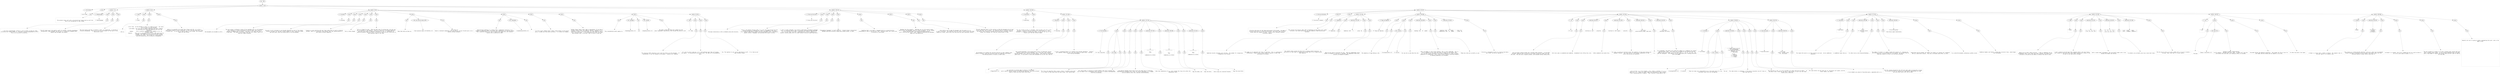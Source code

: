 digraph hierarchy {

node [fontname=Helvetica]
edge [style=dashed]

doc_0 [label="doc - 508"]


doc_0 -> { section_1}
{rank=same; section_1}

section_1 [label="section: 1-224"]


section_1 -> { header_2 prose_3 section_4 section_5 section_6 section_7 section_8 section_9}
{rank=same; header_2 prose_3 section_4 section_5 section_6 section_7 section_8 section_9}

header_2 [label="1 : Orb format"]

prose_3 [label="prose"]

section_4 [label="section: 7-21"]

section_5 [label="section: 22-43"]

section_6 [label="section: 44-92"]

section_7 [label="section: 106-142"]

section_8 [label="section: 143-150"]

section_9 [label="section: 225-457"]


header_2 -> leaf_10
leaf_10  [color=Gray,shape=rectangle,fontname=Inconsolata,label="* Orb format"]
prose_3 -> { raw_11}
{rank=same; raw_11}

raw_11 [label="raw"]


raw_11 -> leaf_12
leaf_12  [color=Gray,shape=rectangle,fontname=Inconsolata,label="

  The grimoire tools work with a structured text format which we call Orb.
This is an introduction to that format.

"]
section_4 -> { header_13 prose_14 prose_15 prose_16}
{rank=same; header_13 prose_14 prose_15 prose_16}

header_13 [label="2 : Metalanguage"]

prose_14 [label="prose"]

prose_15 [label="prose"]

prose_16 [label="prose"]


header_13 -> leaf_17
leaf_17  [color=Gray,shape=rectangle,fontname=Inconsolata,label="** Metalanguage"]
prose_14 -> { raw_18}
{rank=same; raw_18}

raw_18 [label="raw"]


raw_18 -> leaf_19
leaf_19  [color=Gray,shape=rectangle,fontname=Inconsolata,label="

  I call Orb a metalanguage, because it can by design include any other
structured text format within it.  Provided it may be represented in utf-8!
This is no stricture in practice. 
"]
prose_15 -> { raw_20}
{rank=same; raw_20}

raw_20 [label="raw"]


raw_20 -> leaf_21
leaf_21  [color=Gray,shape=rectangle,fontname=Inconsolata,label="
The Orb format aims to be equally useful for markup, literate programming,
configuration, data exchange, and the sort of interactive notebook which 
Jupyter and org-babel can produce.
"]
prose_16 -> { raw_22}
{rank=same; raw_22}

raw_22 [label="raw"]


raw_22 -> leaf_23
leaf_23  [color=Gray,shape=rectangle,fontname=Inconsolata,label="
The first parser and tool is Grimoire, which, as a bootstrap, is focused on
literate programming.  This will in turn be the format for the tools in the
bettertools suite. 

"]
section_5 -> { header_24 prose_25 prose_26 prose_27}
{rank=same; header_24 prose_25 prose_26 prose_27}

header_24 [label="2 : Goals"]

prose_25 [label="prose"]

prose_26 [label="prose"]

prose_27 [label="prose"]


header_24 -> leaf_28
leaf_28  [color=Gray,shape=rectangle,fontname=Inconsolata,label="** Goals"]
prose_25 -> { raw_29}
{rank=same; raw_29}

raw_29 [label="raw"]


raw_29 -> leaf_30
leaf_30  [color=Gray,shape=rectangle,fontname=Inconsolata,label="

  Orb is:
"]
prose_26 -> { raw_31}
{rank=same; raw_31}

raw_31 [label="raw"]


raw_31 -> leaf_32
leaf_32  [color=Gray,shape=rectangle,fontname=Inconsolata,label="
  - Error free:  An Orb document is never in a state of error.  Any valid
                 utf-8 string is an Orb document.
  - Line based:  Orb files may be rapidly separated into their elements
                 by splitting into lines and examining the first few
                 characters.
  - Humane:      Orb is carefully designed to be readable, as is, by
                 ordinary humans.
  - General:     There are no characters such as <>& in HTML which must be
                 escaped.  Orb codeblocks can enclose any other format,
                 including Orb format.  Orb strings are «brace balanced»
                 and can enclose any utf-8 string as a consequence. 
"]
prose_27 -> { raw_33}
{rank=same; raw_33}

raw_33 [label="raw"]


raw_33 -> leaf_34
leaf_34  [color=Gray,shape=rectangle,fontname=Inconsolata,label="
While it is possible to do some fancy things with Orb, it is also a
comfortable format to write a blog post, or put a few key-value pairs into
a config file.  If you were to send an email in Orb format, the recipient
might not even notice. 

"]
section_6 -> { header_35 prose_36 prose_37 prose_38 prose_39 prose_40 prose_41 prose_42 prose_43 prose_44 prose_45 prose_46 section_47}
{rank=same; header_35 prose_36 prose_37 prose_38 prose_39 prose_40 prose_41 prose_42 prose_43 prose_44 prose_45 prose_46 section_47}

header_35 [label="2 : Encoding"]

prose_36 [label="prose"]

prose_37 [label="prose"]

prose_38 [label="prose"]

prose_39 [label="prose"]

prose_40 [label="prose"]

prose_41 [label="prose"]

prose_42 [label="prose"]

prose_43 [label="prose"]

prose_44 [label="prose"]

prose_45 [label="prose"]

prose_46 [label="prose"]

section_47 [label="section: 93-105"]


header_35 -> leaf_48
leaf_48  [color=Gray,shape=rectangle,fontname=Inconsolata,label="** Encoding"]
prose_36 -> { raw_49}
{rank=same; raw_49}

raw_49 [label="raw"]


raw_49 -> leaf_50
leaf_50  [color=Gray,shape=rectangle,fontname=Inconsolata,label="

Orb documents are encoded in utf-8.  
"]
prose_37 -> { raw_51}
{rank=same; raw_51}

raw_51 [label="raw"]


raw_51 -> leaf_52
leaf_52  [color=Gray,shape=rectangle,fontname=Inconsolata,label="
The core syntax is defined in terms of the reachable keys on a US keyboard.
This tradition is firmly entrenched in the mid teens, and I have no
designs on budging that at present.  The miser in me likes that they're
a byte each.  The lawyer in me insists that this isn't ASCII, which is a
seven-bit legacy encoding.
"]
prose_38 -> { raw_53}
{rank=same; raw_53}

raw_53 [label="raw"]


raw_53 -> leaf_54
leaf_54  [color=Gray,shape=rectangle,fontname=Inconsolata,label="
We aren't at all reluctant to use Unicode characters as part of the format. 
Grimoire «strings» are the most visible example of this, along with drawer
and fold icons, which are actual parts of an Orb document. 
"]
prose_39 -> { raw_55}
{rank=same; raw_55}

raw_55 [label="raw"]


raw_55 -> leaf_56
leaf_56  [color=Gray,shape=rectangle,fontname=Inconsolata,label="
Grimoire is case sensitive and uses lower-snake-case for built-in English
phrases. There is a convention (see classes) that uses capitalization of
user words to affect semantics.  
"]
prose_40 -> { raw_57}
{rank=same; raw_57}

raw_57 [label="raw"]


raw_57 -> leaf_58
leaf_58  [color=Gray,shape=rectangle,fontname=Inconsolata,label="
[tk] is there though
"]
prose_41 -> { raw_59}
{rank=same; raw_59}

raw_59 [label="raw"]


raw_59 -> leaf_60
leaf_60  [color=Gray,shape=rectangle,fontname=Inconsolata,label="
Orb is a format for text.  There are many ways of writing text, but only one
way of encoding it that matters.  There is a long tail of Unicode complexity,
and there are traces of Committee spattered all over it; nonetheless we 
should be grateful that utf-8 won, in a world in which we still drive cars on
both possible sides of the road. 
"]
prose_42 -> { raw_61 link_62 raw_63}
{rank=same; raw_61 link_62 raw_63}

raw_61 [label="raw"]

link_62 [label="link: own opinions about utf-8"]

raw_63 [label="raw"]


raw_61 -> leaf_64
leaf_64  [color=Gray,shape=rectangle,fontname=Inconsolata,label="
Note that while we have our "]
link_62 -> leaf_65
leaf_65  [color=Gray,shape=rectangle,fontname=Inconsolata,label="[[own opinions about utf-8][httk://]]"]
raw_63 -> leaf_66
leaf_66  [color=Gray,shape=rectangle,fontname=Inconsolata,label=" our vision of
heaven is backward-compatible with the inferior version foisted upon us by a 
jealous software monopoly.
"]
prose_43 -> { raw_67 link_68 raw_69}
{rank=same; raw_67 link_68 raw_69}

raw_67 [label="raw"]

link_68 [label="link: indentation"]

raw_69 [label="raw"]


raw_67 -> leaf_70
leaf_70  [color=Gray,shape=rectangle,fontname=Inconsolata,label="
Bidirectional handling in a context that's indentation sensitive is an 
example of something subtle. Orb format uses indentation in a few key places,
and a compliant parser will need to detect and respect RTL [tk?] markers.
Exactly how is spelled out under "]
link_68 -> leaf_71
leaf_71  [color=Gray,shape=rectangle,fontname=Inconsolata,label="[[indentation][httk://]]"]
raw_69 -> leaf_72
leaf_72  [color=Gray,shape=rectangle,fontname=Inconsolata,label="
"]
prose_44 -> { raw_73}
{rank=same; raw_73}

raw_73 [label="raw"]


raw_73 -> leaf_74
leaf_74  [color=Gray,shape=rectangle,fontname=Inconsolata,label="
I'd love to get a Hebrew and/or Arabic fluent hacker on the project
early, to make sure this works correctly.  I'll settle for Aramaic.
"]
prose_45 -> { raw_75}
{rank=same; raw_75}

raw_75 [label="raw"]


raw_75 -> leaf_76
leaf_76  [color=Gray,shape=rectangle,fontname=Inconsolata,label="
Another thing I want to get right is equivalence. If you have a
variable called \"Glück\" the compiler shouldn't complain if it's
rendered in either of the valid ways. For some sequences that's
\"any of the valid ways\". If we normalized your prose, you might
have problems later, so we don't want to solve it that way.
"]
prose_46 -> { raw_77 link_78 raw_79 link_80 raw_81}
{rank=same; raw_77 link_78 raw_79 link_80 raw_81}

raw_77 [label="raw"]

link_78 [label="link: hashtags"]

raw_79 [label="raw"]

link_80 [label="link: handles"]

raw_81 [label="raw"]


raw_77 -> leaf_82
leaf_82  [color=Gray,shape=rectangle,fontname=Inconsolata,label="
This consideration mostly applys to "]
link_78 -> leaf_83
leaf_83  [color=Gray,shape=rectangle,fontname=Inconsolata,label="[[hashtags][httk://]]"]
raw_79 -> leaf_84
leaf_84  [color=Gray,shape=rectangle,fontname=Inconsolata,label=" and "]
link_80 -> leaf_85
leaf_85  [color=Gray,shape=rectangle,fontname=Inconsolata,label="[[handles][httk://]]"]
raw_81 -> leaf_86
leaf_86  [color=Gray,shape=rectangle,fontname=Inconsolata,label=".  The idea is that Orb files will respect all the 
wacky typographic equivalences that Unicode has gifted us with.

"]
section_47 -> { header_87 prose_88 prose_89 prose_90}
{rank=same; header_87 prose_88 prose_89 prose_90}

header_87 [label="4 : Tabs"]

prose_88 [label="prose"]

prose_89 [label="prose"]

prose_90 [label="prose"]


header_87 -> leaf_91
leaf_91  [color=Gray,shape=rectangle,fontname=Inconsolata,label="**** Tabs"]
prose_88 -> { raw_92}
{rank=same; raw_92}

raw_92 [label="raw"]


raw_92 -> leaf_93
leaf_93  [color=Gray,shape=rectangle,fontname=Inconsolata,label="

The vexacious ASCII character 8 will never be found in an Orb document.  If
encountered, it will be reduced to two spaces.  Grimoire will complain.
"]
prose_89 -> { raw_94}
{rank=same; raw_94}

raw_94 [label="raw"]


raw_94 -> leaf_95
leaf_95  [color=Gray,shape=rectangle,fontname=Inconsolata,label="
It's not an /error/ mind you, it's a well-defined input that will become 
two spaces.  If encountered by one of my tools, the tabs will be permanently
gone. 
"]
prose_90 -> { raw_96}
{rank=same; raw_96}

raw_96 [label="raw"]


raw_96 -> leaf_97
leaf_97  [color=Gray,shape=rectangle,fontname=Inconsolata,label="
Yes. This applies to your source code blocks as well.  It is time we put 
away childish things.  

"]
section_7 -> { header_98 prose_99 prose_100 prose_101 prose_102 prose_103 prose_104 prose_105 prose_106}
{rank=same; header_98 prose_99 prose_100 prose_101 prose_102 prose_103 prose_104 prose_105 prose_106}

header_98 [label="2 : Prose and Structure"]

prose_99 [label="prose"]

prose_100 [label="prose"]

prose_101 [label="prose"]

prose_102 [label="prose"]

prose_103 [label="prose"]

prose_104 [label="prose"]

prose_105 [label="prose"]

prose_106 [label="prose"]


header_98 -> leaf_107
leaf_107  [color=Gray,shape=rectangle,fontname=Inconsolata,label="** Prose and Structure"]
prose_99 -> { raw_108}
{rank=same; raw_108}

raw_108 [label="raw"]


raw_108 -> leaf_109
leaf_109  [color=Gray,shape=rectangle,fontname=Inconsolata,label="

The major distinction in Orb is between prose and structure.
"]
prose_100 -> { raw_110}
{rank=same; raw_110}

raw_110 [label="raw"]


raw_110 -> leaf_111
leaf_111  [color=Gray,shape=rectangle,fontname=Inconsolata,label="
Prose is the default parsing state. It is far from unstructured from the
runtime perspective. Although this needn't be embedded in the parse
tree, Grimoire understands concepts such as paragraphs, words, punctuation,
capital letters, languages, and anything else proper to prose.
"]
prose_101 -> { raw_112}
{rank=same; raw_112}

raw_112 [label="raw"]


raw_112 -> leaf_113
leaf_113  [color=Gray,shape=rectangle,fontname=Inconsolata,label="
I refer to human languages, but Grimoire understands programming languages
also. In principle, all of them, it shouldn't be harder to add them than
it is to call them from shell, though getting a runtime rigged up to
another runtime always calls for some finesse to derive a good experience.
"]
prose_102 -> { raw_114}
{rank=same; raw_114}

raw_114 [label="raw"]


raw_114 -> leaf_115
leaf_115  [color=Gray,shape=rectangle,fontname=Inconsolata,label="
\"Programming languages\" is overly specific.  Grimoire draws a distinction
between prose and structure. Blocks may contain either, or both.
"]
prose_103 -> { raw_116}
{rank=same; raw_116}

raw_116 [label="raw"]


raw_116 -> leaf_117
leaf_117  [color=Gray,shape=rectangle,fontname=Inconsolata,label="
Something that's nice about a language build on a prose/structure
relationship is that it can be error free.  Anything *grym* can't build into
a structure is just prose.
"]
prose_104 -> { raw_118}
{rank=same; raw_118}

raw_118 [label="raw"]


raw_118 -> leaf_119
leaf_119  [color=Gray,shape=rectangle,fontname=Inconsolata,label="
Markdown has this property.  Sometimes you run into parsers which
build errors into Markdown, which is itself erroneous.  If you [[RTFM]
[http://daringfireball.net/projects/markdown/syntax]],
you'll find the word \"error\" once.  Helpfully explaining how Markdown
keeps you from making one.
"]
prose_105 -> { raw_120}
{rank=same; raw_120}

raw_120 [label="raw"]


raw_120 -> leaf_121
leaf_121  [color=Gray,shape=rectangle,fontname=Inconsolata,label="
We do what we can to make the document look the same as it is
in fact structured.  The intention with Orb files is that we work with them
aided by a linter, which lets us be lazy and still get consistent results.
"]
prose_106 -> { raw_122}
{rank=same; raw_122}

raw_122 [label="raw"]


raw_122 -> leaf_123
leaf_123  [color=Gray,shape=rectangle,fontname=Inconsolata,label="
The most important point in this section is that Orb documents do not have
errors and never fail to parse.  You should be able to literally plug any 
Orb parser into a source of entropy and end up with a document, since a
proper utf-8 decoder will drop any invalid bytes it sees. 

"]
section_8 -> { header_124 prose_125 section_126}
{rank=same; header_124 prose_125 section_126}

header_124 [label="2 : Ownership"]

prose_125 [label="prose"]

section_126 [label="section: 151-166"]


header_124 -> leaf_127
leaf_127  [color=Gray,shape=rectangle,fontname=Inconsolata,label="** Ownership"]
prose_125 -> { raw_128}
{rank=same; raw_128}

raw_128 [label="raw"]


raw_128 -> leaf_129
leaf_129  [color=Gray,shape=rectangle,fontname=Inconsolata,label="

  The root concept of Orb is a document, which divides into one or more 
sections.  A section owns all structure or prose within it.  This 
paragraph is owned by «** Ownership» above, as are all the rest of the
blocks until the next section header. 

"]
section_126 -> { header_130 prose_131 prose_132 prose_133 section_134}
{rank=same; header_130 prose_131 prose_132 prose_133 section_134}

header_130 [label="3 : Blocking"]

prose_131 [label="prose"]

prose_132 [label="prose"]

prose_133 [label="prose"]

section_134 [label="section: 167-224"]


header_130 -> leaf_135
leaf_135  [color=Gray,shape=rectangle,fontname=Inconsolata,label="*** Blocking"]
prose_131 -> { raw_136}
{rank=same; raw_136}

raw_136 [label="raw"]


raw_136 -> leaf_137
leaf_137  [color=Gray,shape=rectangle,fontname=Inconsolata,label="

  Orb documents are chunked into sections entirely by their heading lines.
Within a section, prose and structure alike are organized into blocks.  
The defining marker of blocks is blank lines.
"]
prose_132 -> { raw_138}
{rank=same; raw_138}

raw_138 [label="raw"]


raw_138 -> leaf_139
leaf_139  [color=Gray,shape=rectangle,fontname=Inconsolata,label="
This second paragraph is the second block of the «*** Blocking» section.
Taking a look at the source document, you'll see that I put (single)
newlines between lines, with an 78 column margin.  That should be considered
good style.  If you prefer to have each paragraph be its own line, have at.
"]
prose_133 -> { raw_140}
{rank=same; raw_140}

raw_140 [label="raw"]


raw_140 -> leaf_141
leaf_141  [color=Gray,shape=rectangle,fontname=Inconsolata,label="
A line is considered blank if it contains only Unicode spacemarks.  Grimoire
will smoothly remove any such cruft and replace it with «\\n\\n».  We also
trim trailing whitespace. 

"]
section_134 -> { header_142 prose_143 prose_144 prose_145 prose_146 prose_147 codeblock_148 prose_149 codeblock_150 prose_151 prose_152 codeblock_153 prose_154}
{rank=same; header_142 prose_143 prose_144 prose_145 prose_146 prose_147 codeblock_148 prose_149 codeblock_150 prose_151 prose_152 codeblock_153 prose_154}

header_142 [label="4 : The Cling Rule"]

prose_143 [label="prose"]

prose_144 [label="prose"]

prose_145 [label="prose"]

prose_146 [label="prose"]

prose_147 [label="prose"]

codeblock_148 [label="code block 187-194"]

prose_149 [label="prose"]

codeblock_150 [label="code block 199-206"]

prose_151 [label="prose"]

prose_152 [label="prose"]

codeblock_153 [label="code block 213-219"]

prose_154 [label="prose"]


header_142 -> leaf_155
leaf_155  [color=Gray,shape=rectangle,fontname=Inconsolata,label="**** The Cling Rule"]
prose_143 -> { raw_156 link_157 raw_158}
{rank=same; raw_156 link_157 raw_158}

raw_156 [label="raw"]

link_157 [label="link: Tags"]

raw_158 [label="raw"]


raw_156 -> leaf_159
leaf_159  [color=Gray,shape=rectangle,fontname=Inconsolata,label="

  "]
link_157 -> leaf_160
leaf_160  [color=Gray,shape=rectangle,fontname=Inconsolata,label="[[Tags][httk://]]"]
raw_158 -> leaf_161
leaf_161  [color=Gray,shape=rectangle,fontname=Inconsolata,label=" are used both to provide names to blocks in Orb format
and to specify various actions in knitting and weaving.  They may be placed
above or below the block which they affect.
"]
prose_144 -> { raw_162}
{rank=same; raw_162}

raw_162 [label="raw"]


raw_162 -> leaf_163
leaf_163  [color=Gray,shape=rectangle,fontname=Inconsolata,label="
The cling rule specifies that a group 'clings' to another group when
it is closer to that group than the other group. Ties resolve down.
"]
prose_145 -> { raw_164}
{rank=same; raw_164}

raw_164 [label="raw"]


raw_164 -> leaf_165
leaf_165  [color=Gray,shape=rectangle,fontname=Inconsolata,label="
This should make it intuitive to group elements that aren't grouping the
way you expect: put in whitespace until the block is visually distinguished
from the surroundings.
"]
prose_146 -> { raw_166}
{rank=same; raw_166}

raw_166 [label="raw"]


raw_166 -> leaf_167
leaf_167  [color=Gray,shape=rectangle,fontname=Inconsolata,label="
Cling applies between blocks which are at the same level of ownership.
Ownership has precedence over cling: all blocks underneath e.g. a header
line are owned by that line, newlines notwithstanding.
"]
prose_147 -> { raw_168}
{rank=same; raw_168}

raw_168 [label="raw"]


raw_168 -> leaf_169
leaf_169  [color=Gray,shape=rectangle,fontname=Inconsolata,label="
Note that indentation of e.g. lists invokes the cling rule within the
indentation level.
"]
codeblock_148 -> leaf_170
leaf_170  [color=Gray,shape=rectangle,fontname=Inconsolata,label="| x | y | z |

#tag


someprose on a block"]
prose_149 -> { raw_171}
{rank=same; raw_171}

raw_171 [label="raw"]


raw_171 -> leaf_172
leaf_172  [color=Gray,shape=rectangle,fontname=Inconsolata,label="
Tags the table, but
"]
codeblock_150 -> leaf_173
leaf_173  [color=Gray,shape=rectangle,fontname=Inconsolata,label="| x | y | z |


#tag

someprose on a block"]
prose_151 -> { raw_174}
{rank=same; raw_174}

raw_174 [label="raw"]


raw_174 -> leaf_175
leaf_175  [color=Gray,shape=rectangle,fontname=Inconsolata,label="
Tags the block.
"]
prose_152 -> { raw_176}
{rank=same; raw_176}

raw_176 [label="raw"]


raw_176 -> leaf_177
leaf_177  [color=Gray,shape=rectangle,fontname=Inconsolata,label="
Even clings are resolved forwards:
"]
codeblock_153 -> leaf_178
leaf_178  [color=Gray,shape=rectangle,fontname=Inconsolata,label="| x | y | z |

#tag

someprose on a block"]
prose_154 -> { raw_179}
{rank=same; raw_179}

raw_179 [label="raw"]


raw_179 -> leaf_180
leaf_180  [color=Gray,shape=rectangle,fontname=Inconsolata,label="
Tags the prose block.

"]
section_9 -> { header_181 prose_182 prose_183 section_184 section_185 section_186 section_187 section_188 section_189 section_190}
{rank=same; header_181 prose_182 prose_183 section_184 section_185 section_186 section_187 section_188 section_189 section_190}

header_181 [label="2 : Structural elements"]

prose_182 [label="prose"]

prose_183 [label="prose"]

section_184 [label="section: 237-255"]

section_185 [label="section: 256-286"]

section_186 [label="section: 287-361"]

section_187 [label="section: 377-410"]

section_188 [label="section: 411-445"]

section_189 [label="section: 446-457"]

section_190 [label="section: 458-508"]


header_181 -> leaf_191
leaf_191  [color=Gray,shape=rectangle,fontname=Inconsolata,label="** Structural elements"]
prose_182 -> { raw_192}
{rank=same; raw_192}

raw_192 [label="raw"]


raw_192 -> leaf_193
leaf_193  [color=Gray,shape=rectangle,fontname=Inconsolata,label="

  Structure and prose are the figure and ground of Orb format.  We speak of
structure and prose on a block-by-block basis, and within some structure
blocks there are regions of prose.  Prose in turn routinely contains
structural regions.
"]
prose_183 -> { raw_194}
{rank=same; raw_194}

raw_194 [label="raw"]


raw_194 -> leaf_195
leaf_195  [color=Gray,shape=rectangle,fontname=Inconsolata,label="
This section will discuss under what circumstances an Orb parser will create
structure, with some discursions into the semantics these distinctions
represent. 

"]
section_184 -> { header_196 prose_197 codeblock_198 prose_199 prose_200}
{rank=same; header_196 prose_197 codeblock_198 prose_199 prose_200}

header_196 [label="3 : Headlines"]

prose_197 [label="prose"]

codeblock_198 [label="code block 242-244"]

prose_199 [label="prose"]

prose_200 [label="prose"]


header_196 -> leaf_201
leaf_201  [color=Gray,shape=rectangle,fontname=Inconsolata,label="*** Headlines"]
prose_197 -> { raw_202}
{rank=same; raw_202}

raw_202 [label="raw"]


raw_202 -> leaf_203
leaf_203  [color=Gray,shape=rectangle,fontname=Inconsolata,label="

  Headlines divide a document into sections.  The grammar for recognizing
a headline is as follows:
"]
codeblock_198 -> leaf_204
leaf_204  [color=Gray,shape=rectangle,fontname=Inconsolata,label="    headline = WS?  '*'+  ' '  prose  NL"]
prose_199 -> { raw_205}
{rank=same; raw_205}

raw_205 [label="raw"]


raw_205 -> leaf_206
leaf_206  [color=Gray,shape=rectangle,fontname=Inconsolata,label="
The number of =*= determine the level of ownership.  This is a declarative
relationship, though I lack a clean syntax to express it other than
functionally at present. 
"]
prose_200 -> { raw_207}
{rank=same; raw_207}

raw_207 [label="raw"]


raw_207 -> leaf_208
leaf_208  [color=Gray,shape=rectangle,fontname=Inconsolata,label="
The content within =prose= has the luxury of being context-sensitive.  In
particular we treat tags on a headline as though they're on a tagline below
they headline. 


"]
section_185 -> { header_209 prose_210 prose_211 prose_212 codeblock_213 prose_214 prose_215 codeblock_216 prose_217}
{rank=same; header_209 prose_210 prose_211 prose_212 codeblock_213 prose_214 prose_215 codeblock_216 prose_217}

header_209 [label="3 : Tags and Taglines"]

prose_210 [label="prose"]

prose_211 [label="prose"]

prose_212 [label="prose"]

codeblock_213 [label="code block 266-268"]

prose_214 [label="prose"]

prose_215 [label="prose"]

codeblock_216 [label="code block 278-281"]

prose_217 [label="prose"]


header_209 -> leaf_218
leaf_218  [color=Gray,shape=rectangle,fontname=Inconsolata,label="*** Tags and Taglines"]
prose_210 -> { raw_219}
{rank=same; raw_219}

raw_219 [label="raw"]


raw_219 -> leaf_220
leaf_220  [color=Gray,shape=rectangle,fontname=Inconsolata,label="

  Tags are the control structures for Orb.  There are =#hashtags= which
loosely correspond to functions or messages, and =@handles= which more
directly correspond to symbols.  
"]
prose_211 -> { raw_221 link_222 raw_223}
{rank=same; raw_221 link_222 raw_223}

raw_221 [label="raw"]

link_222 [label="link: runtime"]

raw_223 [label="raw"]


raw_221 -> leaf_224
leaf_224  [color=Gray,shape=rectangle,fontname=Inconsolata,label="
The semantics of tags belong in the "]
link_222 -> leaf_225
leaf_225  [color=Gray,shape=rectangle,fontname=Inconsolata,label="[[runtime][httk://]]"]
raw_223 -> leaf_226
leaf_226  [color=Gray,shape=rectangle,fontname=Inconsolata,label="]] section.
"]
prose_212 -> { raw_227}
{rank=same; raw_227}

raw_227 [label="raw"]


raw_227 -> leaf_228
leaf_228  [color=Gray,shape=rectangle,fontname=Inconsolata,label="
For now let us note that the rule
"]
codeblock_213 -> leaf_229
leaf_229  [color=Gray,shape=rectangle,fontname=Inconsolata,label="  hashtag = WS+  '#'  symbol"]
prose_214 -> { raw_230}
{rank=same; raw_230}

raw_230 [label="raw"]


raw_230 -> leaf_231
leaf_231  [color=Gray,shape=rectangle,fontname=Inconsolata,label="
  
*may* not appear in (all) prose contexts, this is still undecided.  This is 
true of handles as well given the state of =grym= at the present time, 
but I am more firmly convinced of the value of @handle as a short in-place
expansion of a handleline. I don't think trying to parse a mid-block #export
as meaning something is as valuable. 
"]
prose_215 -> { raw_232}
{rank=same; raw_232}

raw_232 [label="raw"]


raw_232 -> leaf_233
leaf_233  [color=Gray,shape=rectangle,fontname=Inconsolata,label="
These two rules are currently in use:
"]
codeblock_216 -> leaf_234
leaf_234  [color=Gray,shape=rectangle,fontname=Inconsolata,label="  hashline = WS?  '#'  symbol  ' '  prose  NL
  handleline = WS?  '@'  symbol  ' '  prose  NL"]
prose_217 -> { raw_235}
{rank=same; raw_235}

raw_235 [label="raw"]


raw_235 -> leaf_236
leaf_236  [color=Gray,shape=rectangle,fontname=Inconsolata,label="
Structure is designed to work on a line-by-line basis,
any =line= rule has an implied =^=. 

"]
section_186 -> { header_237 prose_238 prose_239 codeblock_240 prose_241 codeblock_242 prose_243 codeblock_244 prose_245 codeblock_246 prose_247 section_248 section_249}
{rank=same; header_237 prose_238 prose_239 codeblock_240 prose_241 codeblock_242 prose_243 codeblock_244 prose_245 codeblock_246 prose_247 section_248 section_249}

header_237 [label="3 : List "]

prose_238 [label="prose"]

prose_239 [label="prose"]

codeblock_240 [label="code block 295-297"]

prose_241 [label="prose"]

codeblock_242 [label="code block 301-303"]

prose_243 [label="prose"]

codeblock_244 [label="code block 309-312"]

prose_245 [label="prose"]

codeblock_246 [label="code block 316-319"]

prose_247 [label="prose"]

section_248 [label="section: 328-361"]

section_249 [label="section: 362-376"]


header_237 -> leaf_250
leaf_250  [color=Gray,shape=rectangle,fontname=Inconsolata,label="*** List "]
prose_238 -> { raw_251}
{rank=same; raw_251}

raw_251 [label="raw"]


raw_251 -> leaf_252
leaf_252  [color=Gray,shape=rectangle,fontname=Inconsolata,label="

  Lists are both a markup format and a flexible data container.  In the emacs
org-mode, headline-type structures do the heavy lifting for TODO lists and
the like.  This was org's original purpose, with document markup coming later.
"]
prose_239 -> { raw_253}
{rank=same; raw_253}

raw_253 [label="raw"]


raw_253 -> leaf_254
leaf_254  [color=Gray,shape=rectangle,fontname=Inconsolata,label="
Orb lists come in unnumbered and numbered.  Unnumbered lists follow this rule:
"]
codeblock_240 -> leaf_255
leaf_255  [color=Gray,shape=rectangle,fontname=Inconsolata,label="  listline-un = WS? '- ' prose NL"]
prose_241 -> { raw_256}
{rank=same; raw_256}

raw_256 [label="raw"]


raw_256 -> leaf_257
leaf_257  [color=Gray,shape=rectangle,fontname=Inconsolata,label="
While numbered lists match this:
"]
codeblock_242 -> leaf_258
leaf_258  [color=Gray,shape=rectangle,fontname=Inconsolata,label="  listline-li = WS? digits '. ' prose NL"]
prose_243 -> { raw_259}
{rank=same; raw_259}

raw_259 [label="raw"]


raw_259 -> leaf_260
leaf_260  [color=Gray,shape=rectangle,fontname=Inconsolata,label="
For lists, as with any structure group, the semantics of the prose section are
somewhat flexible.  The cling rule for lists parses indentation so that
multi-line entries are possible:
"]
codeblock_244 -> leaf_261
leaf_261  [color=Gray,shape=rectangle,fontname=Inconsolata,label="  - list entry 
   prose directly under, bad style"]
prose_245 -> { raw_262}
{rank=same; raw_262}

raw_262 [label="raw"]


raw_262 -> leaf_263
leaf_263  [color=Gray,shape=rectangle,fontname=Inconsolata,label="
vs.
"]
codeblock_246 -> leaf_264
leaf_264  [color=Gray,shape=rectangle,fontname=Inconsolata,label="  - list entry 
    continues list entry"]
prose_247 -> { raw_265}
{rank=same; raw_265}

raw_265 [label="raw"]


raw_265 -> leaf_266
leaf_266  [color=Gray,shape=rectangle,fontname=Inconsolata,label="
As in Markdown, the parser will accept any numbers as a numbered list without
checking their order.  The linter will increment by one starting from the
number of the first index, so if you start with \"1. \" or \"0. \" or \"10. \" you
get the subsequent.  This behavior can be suppressed with a hashtag directive
yet to be added.  

"]
section_248 -> { header_267 prose_268 codeblock_269 prose_270 prose_271 prose_272 prose_273}
{rank=same; header_267 prose_268 codeblock_269 prose_270 prose_271 prose_272 prose_273}

header_267 [label="4 : List Boxes"]

prose_268 [label="prose"]

codeblock_269 [label="code block 335-346"]

prose_270 [label="prose"]

prose_271 [label="prose"]

prose_272 [label="prose"]

prose_273 [label="prose"]


header_267 -> leaf_274
leaf_274  [color=Gray,shape=rectangle,fontname=Inconsolata,label="** List Boxes

 "]
prose_268 -> { raw_275 link_276 raw_277}
{rank=same; raw_275 link_276 raw_277}

raw_275 [label="raw"]

link_276 [label="link: runtime"]

raw_277 [label="raw"]


raw_275 -> leaf_278
leaf_278  [color=Gray,shape=rectangle,fontname=Inconsolata,label="

  Lists can have, as a first element, a box, either a checkbox =[ ]= or a 
radio box =( )=.  These are either empty with whitespace or have contents
from a limited pallete of symbols.  Their function is described in the "]
link_276 -> leaf_279
leaf_279  [color=Gray,shape=rectangle,fontname=Inconsolata,label="[[runtime][httk://]]"]
raw_277 -> leaf_280
leaf_280  [color=Gray,shape=rectangle,fontname=Inconsolata,label="]] section. 
"]
codeblock_269 -> leaf_281
leaf_281  [color=Gray,shape=rectangle,fontname=Inconsolata,label="  - [ ] #todo finish orb.orb
    - [X] Metalanguage
    - [X] Prose and Structure
    - [REVISE] Link
    - [ ] Code Block

  - Fruits
    - ( ) Bananas
    - (*) Coconuts
    - ( ) Grapes"]
prose_270 -> { raw_282}
{rank=same; raw_282}

raw_282 [label="raw"]


raw_282 -> leaf_283
leaf_283  [color=Gray,shape=rectangle,fontname=Inconsolata,label="
These two types can't meaningfully mix on the same level of a list.  The one
the parser sees first will be applied.
"]
prose_271 -> { raw_284}
{rank=same; raw_284}

raw_284 [label="raw"]


raw_284 -> leaf_285
leaf_285  [color=Gray,shape=rectangle,fontname=Inconsolata,label="
The radio button is contagious, if the parser encounters one all lines on
that level get one. 
"]
prose_272 -> { raw_286}
{rank=same; raw_286}

raw_286 [label="raw"]


raw_286 -> leaf_287
leaf_287  [color=Gray,shape=rectangle,fontname=Inconsolata,label="
The check box is not, it's ok to include it on some lines but not others.  If
the parser sees a check box and then a radio button, it will turn the radio
button into a check box.
"]
prose_273 -> { raw_288}
{rank=same; raw_288}

raw_288 [label="raw"]


raw_288 -> leaf_289
leaf_289  [color=Gray,shape=rectangle,fontname=Inconsolata,label="
The radio button can only have one =*=; the parser will ignore, and the
linter remove, any others. 

"]
section_249 -> { header_290 prose_291 codeblock_292 prose_293}
{rank=same; header_290 prose_291 codeblock_292 prose_293}

header_290 [label="4 : Key/value pairs"]

prose_291 [label="prose"]

codeblock_292 [label="code block 366-370"]

prose_293 [label="prose"]


header_290 -> leaf_294
leaf_294  [color=Gray,shape=rectangle,fontname=Inconsolata,label="** Key/value pairs

 "]
prose_291 -> { raw_295}
{rank=same; raw_295}

raw_295 [label="raw"]


raw_295 -> leaf_296
leaf_296  [color=Gray,shape=rectangle,fontname=Inconsolata,label="

  A list element can consist of key/value pairs, separated with a =:=.
"]
codeblock_292 -> leaf_297
leaf_297  [color=Gray,shape=rectangle,fontname=Inconsolata,label=" - first key:
   - value : another value
   - 42 : the answer"]
prose_293 -> { raw_298}
{rank=same; raw_298}

raw_298 [label="raw"]


raw_298 -> leaf_299
leaf_299  [color=Gray,shape=rectangle,fontname=Inconsolata,label="
From the runtime perspective the left and right sides are basically strings,
as we build out the Clu runtime we'll have better expectations for what
keys and values would look like as data. 

"]
section_187 -> { header_300 prose_301 prose_302 codeblock_303 prose_304 prose_305 prose_306 codeblock_307 prose_308 prose_309}
{rank=same; header_300 prose_301 prose_302 codeblock_303 prose_304 prose_305 prose_306 codeblock_307 prose_308 prose_309}

header_300 [label="3 : Code Block"]

prose_301 [label="prose"]

prose_302 [label="prose"]

codeblock_303 [label="code block 384-388"]

prose_304 [label="prose"]

prose_305 [label="prose"]

prose_306 [label="prose"]

codeblock_307 [label="code block 399-403"]

prose_308 [label="prose"]

prose_309 [label="prose"]


header_300 -> leaf_310
leaf_310  [color=Gray,shape=rectangle,fontname=Inconsolata,label="* Code Block

 "]
prose_301 -> { raw_311}
{rank=same; raw_311}

raw_311 [label="raw"]


raw_311 -> leaf_312
leaf_312  [color=Gray,shape=rectangle,fontname=Inconsolata,label="

  The reason Orb exists is so that Grimoire can exist.  We do codeblocks
carefully. 
"]
prose_302 -> { raw_313}
{rank=same; raw_313}

raw_313 [label="raw"]


raw_313 -> leaf_314
leaf_314  [color=Gray,shape=rectangle,fontname=Inconsolata,label="
A codeblock looks like so:
"]
codeblock_303 -> leaf_315
leaf_315  [color=Gray,shape=rectangle,fontname=Inconsolata,label="#!orb
*** Some Orb content
#/orb"]
prose_304 -> { raw_316}
{rank=same; raw_316}

raw_316 [label="raw"]


raw_316 -> leaf_317
leaf_317  [color=Gray,shape=rectangle,fontname=Inconsolata,label="
Try that trick in Git-Flavored Markdown...
"]
prose_305 -> { raw_318}
{rank=same; raw_318}

raw_318 [label="raw"]


raw_318 -> leaf_319
leaf_319  [color=Gray,shape=rectangle,fontname=Inconsolata,label="
The number of initial =!!= needs to match the closing =//=, allowing any 
utf-8 string at all to be enclosed with this method.  We consider this an
important property to have in an enclosure encoding. 
"]
prose_306 -> { raw_320}
{rank=same; raw_320}

raw_320 [label="raw"]


raw_320 -> leaf_321
leaf_321  [color=Gray,shape=rectangle,fontname=Inconsolata,label="
Code blocks must be opened, but needn't be closed, as a parser will recognize
EOF as a code block closure.  This has a fortunate side effect, as this:
"]
codeblock_307 -> leaf_322
leaf_322  [color=Gray,shape=rectangle,fontname=Inconsolata,label="#!/usr/bin/python

from future import bettertools"]
prose_308 -> { raw_323}
{rank=same; raw_323}

raw_323 [label="raw"]


raw_323 -> leaf_324
leaf_324  [color=Gray,shape=rectangle,fontname=Inconsolata,label="
Is a valid Orb document containing a python script.
"]
prose_309 -> { raw_325}
{rank=same; raw_325}

raw_325 [label="raw"]


raw_325 -> leaf_326
leaf_326  [color=Gray,shape=rectangle,fontname=Inconsolata,label="
Codeblock headers and footers, unlike most structure lines, cannot begin
with whitespace. 

"]
section_188 -> { header_327 prose_328 prose_329 codeblock_330 prose_331 codeblock_332 prose_333 codeblock_334 prose_335}
{rank=same; header_327 prose_328 prose_329 codeblock_330 prose_331 codeblock_332 prose_333 codeblock_334 prose_335}

header_327 [label="3 : Table"]

prose_328 [label="prose"]

prose_329 [label="prose"]

codeblock_330 [label="code block 421-424"]

prose_331 [label="prose"]

codeblock_332 [label="code block 429-433"]

prose_333 [label="prose"]

codeblock_334 [label="code block 437-440"]

prose_335 [label="prose"]


header_327 -> leaf_336
leaf_336  [color=Gray,shape=rectangle,fontname=Inconsolata,label="* Table

 "]
prose_328 -> { raw_337}
{rank=same; raw_337}

raw_337 [label="raw"]


raw_337 -> leaf_338
leaf_338  [color=Gray,shape=rectangle,fontname=Inconsolata,label="

  Tables are our matrix data structure.  I have no immediate use for 
spreadsheets that I can't meet with other software, but admire their
inclusion in Org and do use tables in markup from time to time.
"]
prose_329 -> { raw_339}
{rank=same; raw_339}

raw_339 [label="raw"]


raw_339 -> leaf_340
leaf_340  [color=Gray,shape=rectangle,fontname=Inconsolata,label="
I don't intend to do much more than recognize them in the near future,
but a glance at what Org offers with tables should give a sense of how
we want to use them within =bridge=. 
"]
codeblock_330 -> leaf_341
leaf_341  [color=Gray,shape=rectangle,fontname=Inconsolata,label="| 2  | 4  | 6  | 8  |
| 10 | 12 | 14 | 16 |"]
prose_331 -> { raw_342}
{rank=same; raw_342}

raw_342 [label="raw"]


raw_342 -> leaf_343
leaf_343  [color=Gray,shape=rectangle,fontname=Inconsolata,label="
With a couple small refinements, this one should render with a line
between the header and therows:
"]
codeblock_332 -> leaf_344
leaf_344  [color=Gray,shape=rectangle,fontname=Inconsolata,label="| a  | b  | c  | d  |
~ 3  | 6  | 9  | 12 |
| 18 | 21 | 24 | 27 |"]
prose_333 -> { raw_345}
{rank=same; raw_345}

raw_345 [label="raw"]


raw_345 -> leaf_346
leaf_346  [color=Gray,shape=rectangle,fontname=Inconsolata,label="
To extend a row virtually over two or more text lines
"]
codeblock_334 -> leaf_347
leaf_347  [color=Gray,shape=rectangle,fontname=Inconsolata,label="| cat, | chien,  | gato,    \\
| hat  | chapeau | sombrero |"]
prose_335 -> { raw_348}
{rank=same; raw_348}

raw_348 [label="raw"]


raw_348 -> leaf_349
leaf_349  [color=Gray,shape=rectangle,fontname=Inconsolata,label="
The only way to slip a =|= into a table cell is to put it inside a 
«string». Other than that it's prose country. 

"]
section_189 -> { header_350 prose_351 prose_352 prose_353}
{rank=same; header_350 prose_351 prose_352 prose_353}

header_350 [label="3 : Link  "]

prose_351 [label="prose"]

prose_352 [label="prose"]

prose_353 [label="prose"]


header_350 -> leaf_354
leaf_354  [color=Gray,shape=rectangle,fontname=Inconsolata,label="* Link	

  "]
prose_351 -> { raw_355 link_356 raw_357}
{rank=same; raw_355 link_356 raw_357}

raw_355 [label="raw"]

link_356 [label="link: basic link"]

raw_357 [label="raw"]


raw_355 -> leaf_358
leaf_358  [color=Gray,shape=rectangle,fontname=Inconsolata,label="

  The most "]
link_356 -> leaf_359
leaf_359  [color=Gray,shape=rectangle,fontname=Inconsolata,label="[[basic link][httk://]]"]
raw_357 -> leaf_360
leaf_360  [color=Gray,shape=rectangle,fontname=Inconsolata,label=" follows a simple «[[description]
[url]]» pattern.  Markdown gets this right.  In HTML you'll see the 
href before the link text, but looking at HTML is a mistake.
"]
prose_352 -> { raw_361}
{rank=same; raw_361}

raw_361 [label="raw"]


raw_361 -> leaf_362
leaf_362  [color=Gray,shape=rectangle,fontname=Inconsolata,label="
Org-mode follows the opposite convention.  This breaks the flow of text for
the reader and Orb format must be legible in raw form.
"]
prose_353 -> { raw_363}
{rank=same; raw_363}

raw_363 [label="raw"]


raw_363 -> leaf_364
leaf_364  [color=Gray,shape=rectangle,fontname=Inconsolata,label="
tk other Org-iastic link types.

"]
section_190 -> { header_365 prose_366 codeblock_367 prose_368 prose_369 prose_370 prose_371}
{rank=same; header_365 prose_366 codeblock_367 prose_368 prose_369 prose_370 prose_371}

header_365 [label="3 : Drawer"]

prose_366 [label="prose"]

codeblock_367 [label="code block 463-467"]

prose_368 [label="prose"]

prose_369 [label="prose"]

prose_370 [label="prose"]

prose_371 [label="prose"]


header_365 -> leaf_372
leaf_372  [color=Gray,shape=rectangle,fontname=Inconsolata,label=" Drawer

  "]
prose_366 -> { raw_373}
{rank=same; raw_373}

raw_373 [label="raw"]


raw_373 -> leaf_374
leaf_374  [color=Gray,shape=rectangle,fontname=Inconsolata,label="

  A drawer is a block that's hidden by default. The computer sees it,
the user sees ⦿, or a similar rune.
"]
codeblock_367 -> leaf_375
leaf_375  [color=Gray,shape=rectangle,fontname=Inconsolata,label=":[a-drawer]:
contents
:[a-drawer]:"]
prose_368 -> { raw_376}
{rank=same; raw_376}

raw_376 [label="raw"]


raw_376 -> leaf_377
leaf_377  [color=Gray,shape=rectangle,fontname=Inconsolata,label="
This closes to a single Unicode character, such as ⦿, which can't be deleted
without opening it. Deleting into an ordinary fold marker opens the fold,
deleting towards a drawer marker skips past it.
"]
prose_369 -> { raw_378}
{rank=same; raw_378}

raw_378 [label="raw"]


raw_378 -> leaf_379
leaf_379  [color=Gray,shape=rectangle,fontname=Inconsolata,label="
=a-drawer= is a handle, the @ isn't needed here but you could include it.
It's ok to just leave it blank: =:[ ]:=.
"]
prose_370 -> { raw_380}
{rank=same; raw_380}

raw_380 [label="raw"]


raw_380 -> leaf_381
leaf_381  [color=Gray,shape=rectangle,fontname=Inconsolata,label="
The only purpose of a drawer is to draw a folding layer around some text
that's normally kept closed.  If you're doing something fancy you might
have a long header of imports and configs that you don't want to look at
all the time. 
"]
prose_371 -> { raw_382}
{rank=same; raw_382}

raw_382 [label="raw"]


raw_382 -> leaf_383
leaf_383  [color=Gray,shape=rectangle,fontname=Inconsolata,label="
Honestly not sure I'm going to bother implementing this part. Late in the 
game if ever. 

























"]

}
